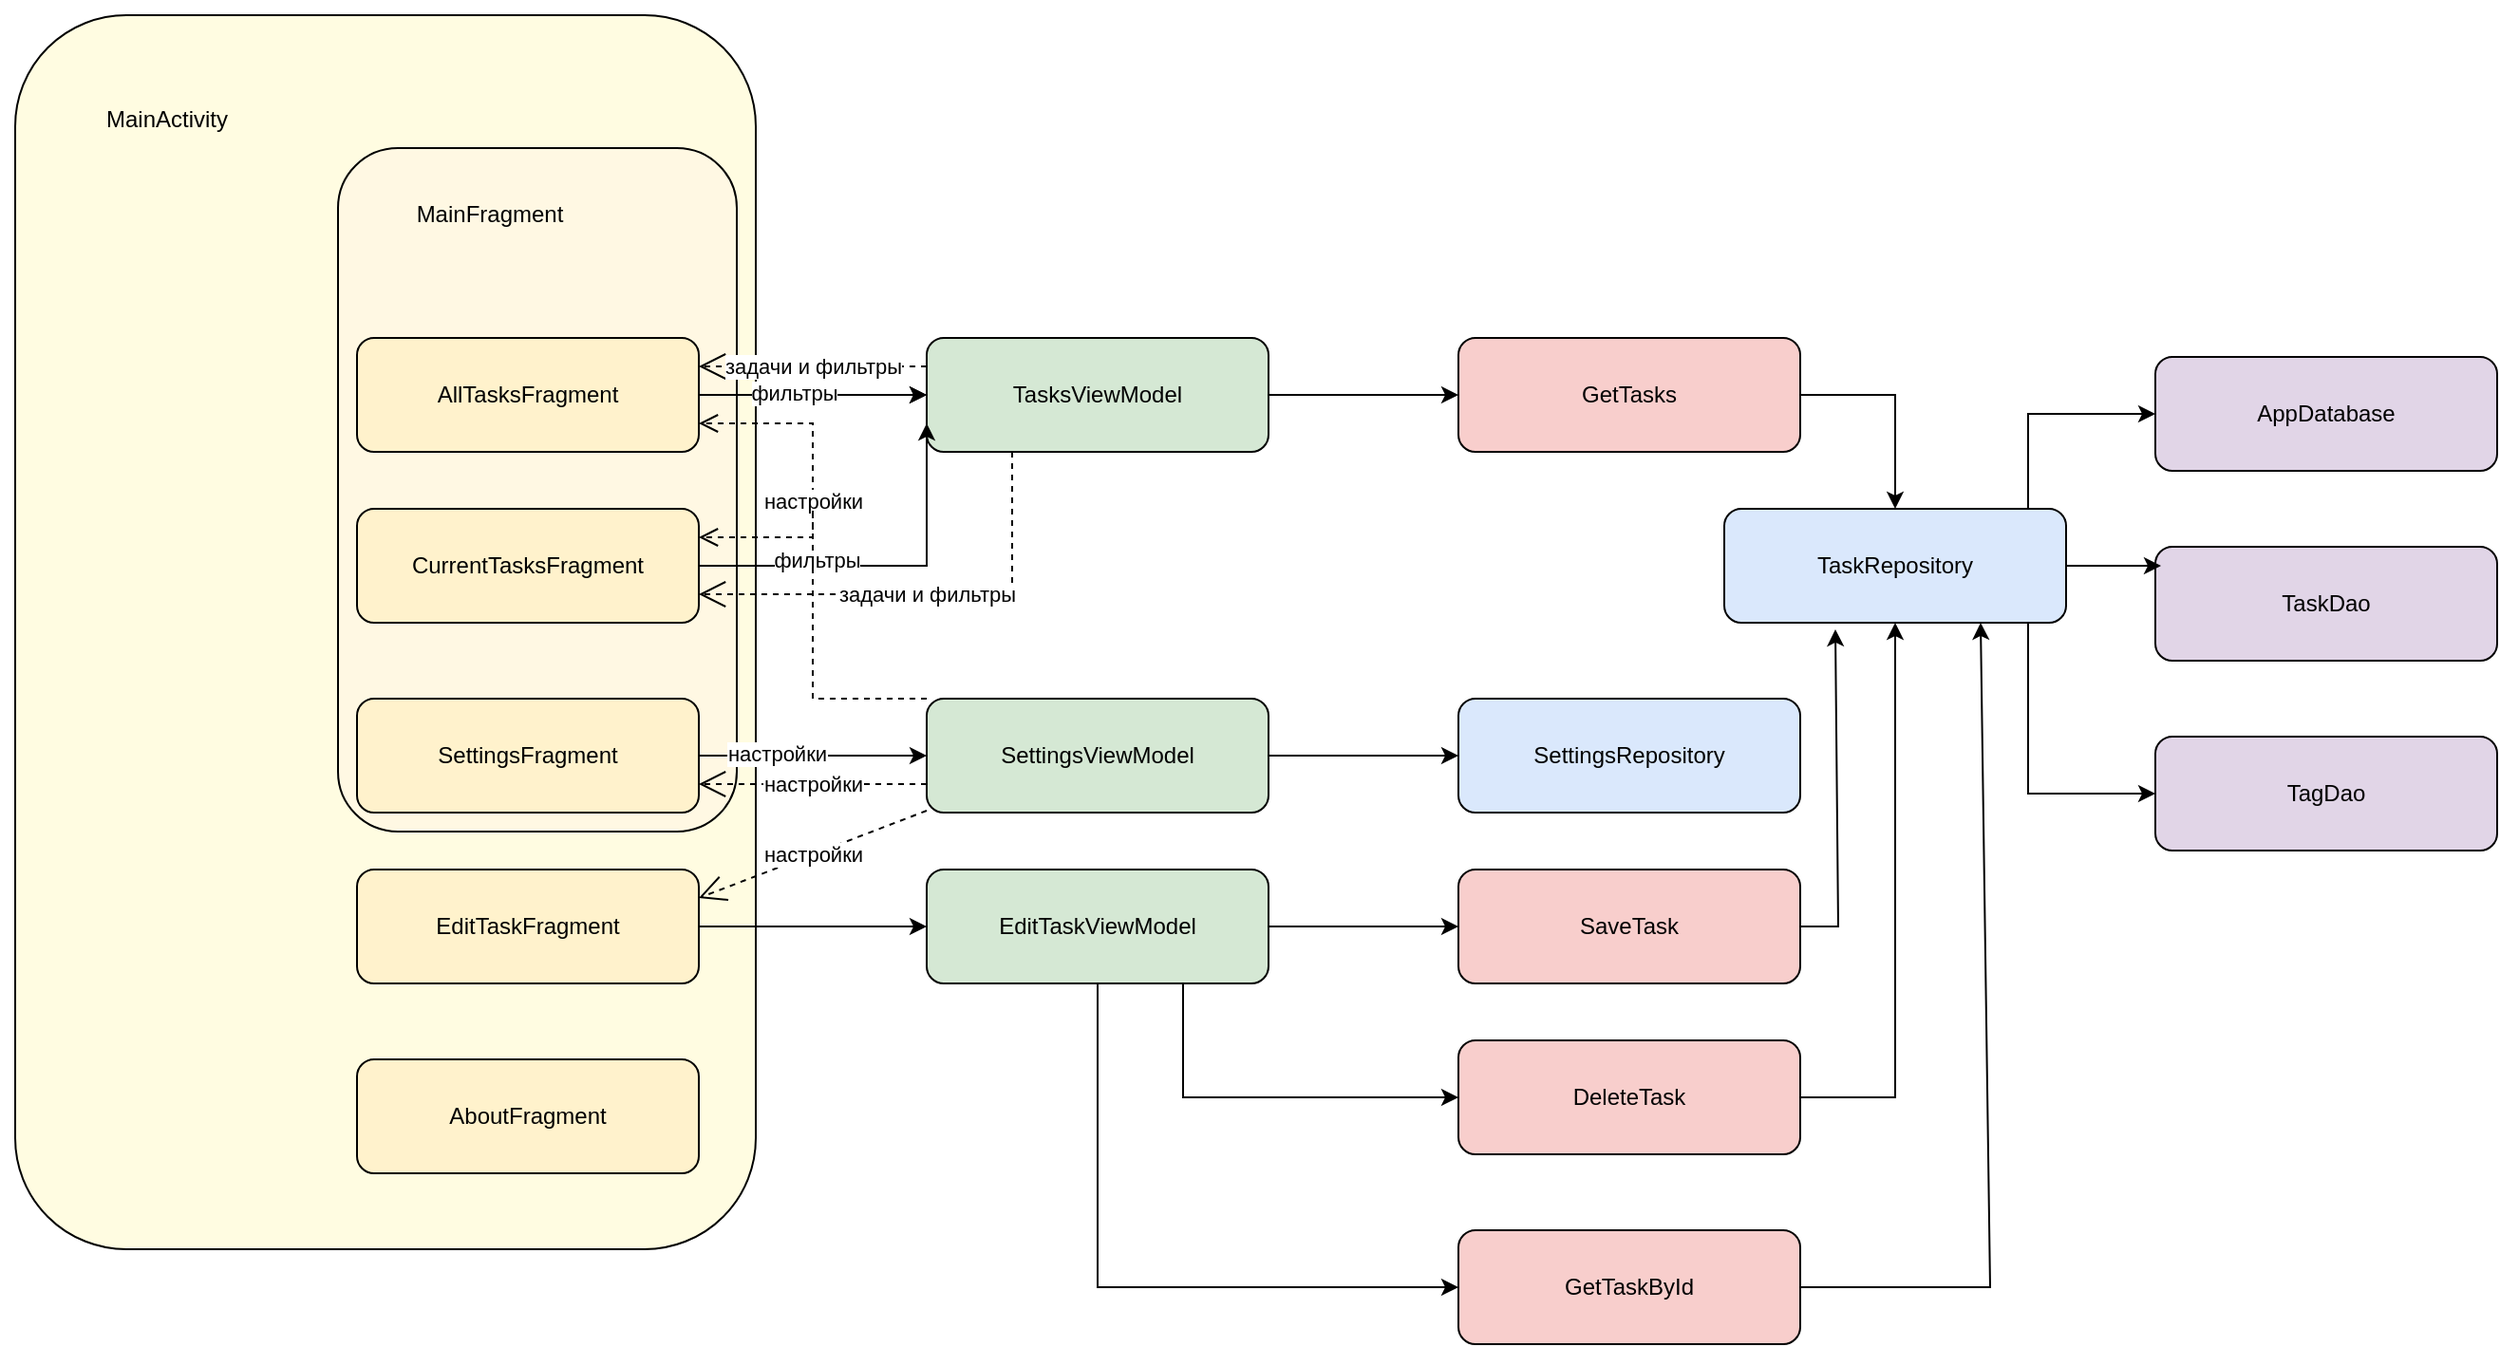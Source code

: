 <mxfile version="27.0.3">
  <diagram name="MVVM Architecture" id="0">
    <mxGraphModel dx="35808" dy="23117" grid="1" gridSize="10" guides="1" tooltips="1" connect="1" arrows="1" fold="1" page="1" pageScale="1" pageWidth="827" pageHeight="1169" math="0" shadow="0">
      <root>
        <mxCell id="0" />
        <mxCell id="1" parent="0" />
        <mxCell id="0bqdGSO88UJsIVDGLCdU-138" value="" style="group" parent="1" vertex="1" connectable="0">
          <mxGeometry width="1307" height="700" as="geometry" />
        </mxCell>
        <mxCell id="100" value="" style="rounded=1;whiteSpace=wrap;html=1;fillColor=#FFFCE1;" parent="0bqdGSO88UJsIVDGLCdU-138" vertex="1">
          <mxGeometry width="390" height="650" as="geometry" />
        </mxCell>
        <mxCell id="101" value="" style="rounded=1;whiteSpace=wrap;html=1;fillColor=#FFF8E3;" parent="0bqdGSO88UJsIVDGLCdU-138" vertex="1">
          <mxGeometry x="170" y="70" width="210" height="360" as="geometry" />
        </mxCell>
        <mxCell id="EK-Y31qdCtn7dHf8NL4--140" value="" style="edgeStyle=orthogonalEdgeStyle;rounded=0;orthogonalLoop=1;jettySize=auto;html=1;" parent="0bqdGSO88UJsIVDGLCdU-138" source="102" target="107" edge="1">
          <mxGeometry relative="1" as="geometry" />
        </mxCell>
        <mxCell id="102" value="AllTasksFragment" style="rounded=1;whiteSpace=wrap;html=1;fillColor=#fff2cc;" parent="0bqdGSO88UJsIVDGLCdU-138" vertex="1">
          <mxGeometry x="180" y="170" width="180" height="60" as="geometry" />
        </mxCell>
        <mxCell id="103" value="CurrentTasksFragment" style="rounded=1;whiteSpace=wrap;html=1;fillColor=#fff2cc;" parent="0bqdGSO88UJsIVDGLCdU-138" vertex="1">
          <mxGeometry x="180" y="260" width="180" height="60" as="geometry" />
        </mxCell>
        <mxCell id="104" value="SettingsFragment" style="rounded=1;whiteSpace=wrap;html=1;fillColor=#fff2cc;" parent="0bqdGSO88UJsIVDGLCdU-138" vertex="1">
          <mxGeometry x="180" y="360" width="180" height="60" as="geometry" />
        </mxCell>
        <mxCell id="105" value="EditTaskFragment" style="rounded=1;whiteSpace=wrap;html=1;fillColor=#fff2cc;" parent="0bqdGSO88UJsIVDGLCdU-138" vertex="1">
          <mxGeometry x="180" y="450" width="180" height="60" as="geometry" />
        </mxCell>
        <mxCell id="106" value="AboutFragment" style="rounded=1;whiteSpace=wrap;html=1;fillColor=#fff2cc;" parent="0bqdGSO88UJsIVDGLCdU-138" vertex="1">
          <mxGeometry x="180" y="550" width="180" height="60" as="geometry" />
        </mxCell>
        <mxCell id="107" value="TasksViewModel" style="rounded=1;whiteSpace=wrap;html=1;fillColor=#d5e8d4;" parent="0bqdGSO88UJsIVDGLCdU-138" vertex="1">
          <mxGeometry x="480" y="170" width="180" height="60" as="geometry" />
        </mxCell>
        <mxCell id="108" value="EditTaskViewModel" style="rounded=1;whiteSpace=wrap;html=1;fillColor=#d5e8d4;" parent="0bqdGSO88UJsIVDGLCdU-138" vertex="1">
          <mxGeometry x="480" y="450" width="180" height="60" as="geometry" />
        </mxCell>
        <mxCell id="109" value="SettingsViewModel" style="rounded=1;whiteSpace=wrap;html=1;fillColor=#d5e8d4;" parent="0bqdGSO88UJsIVDGLCdU-138" vertex="1">
          <mxGeometry x="480" y="360" width="180" height="60" as="geometry" />
        </mxCell>
        <mxCell id="110" value="GetTasks" style="rounded=1;whiteSpace=wrap;html=1;fillColor=#f8cecc;" parent="0bqdGSO88UJsIVDGLCdU-138" vertex="1">
          <mxGeometry x="760" y="170" width="180" height="60" as="geometry" />
        </mxCell>
        <mxCell id="111" value="SaveTask" style="rounded=1;whiteSpace=wrap;html=1;fillColor=#f8cecc;" parent="0bqdGSO88UJsIVDGLCdU-138" vertex="1">
          <mxGeometry x="760" y="450" width="180" height="60" as="geometry" />
        </mxCell>
        <mxCell id="112" value="DeleteTask" style="rounded=1;whiteSpace=wrap;html=1;fillColor=#f8cecc;" parent="0bqdGSO88UJsIVDGLCdU-138" vertex="1">
          <mxGeometry x="760" y="540" width="180" height="60" as="geometry" />
        </mxCell>
        <mxCell id="113" value="GetTaskById" style="rounded=1;whiteSpace=wrap;html=1;fillColor=#f8cecc;" parent="0bqdGSO88UJsIVDGLCdU-138" vertex="1">
          <mxGeometry x="760" y="640" width="180" height="60" as="geometry" />
        </mxCell>
        <mxCell id="114" value="TaskRepository" style="rounded=1;whiteSpace=wrap;html=1;fillColor=#dae8fc;" parent="0bqdGSO88UJsIVDGLCdU-138" vertex="1">
          <mxGeometry x="900" y="260" width="180" height="60" as="geometry" />
        </mxCell>
        <mxCell id="115" value="AppDatabase" style="rounded=1;whiteSpace=wrap;html=1;fillColor=#e1d5e7;" parent="0bqdGSO88UJsIVDGLCdU-138" vertex="1">
          <mxGeometry x="1127" y="180" width="180" height="60" as="geometry" />
        </mxCell>
        <mxCell id="116" value="TaskDao" style="rounded=1;whiteSpace=wrap;html=1;fillColor=#e1d5e7;" parent="0bqdGSO88UJsIVDGLCdU-138" vertex="1">
          <mxGeometry x="1127" y="280" width="180" height="60" as="geometry" />
        </mxCell>
        <mxCell id="117" value="TagDao" style="rounded=1;whiteSpace=wrap;html=1;fillColor=#e1d5e7;" parent="0bqdGSO88UJsIVDGLCdU-138" vertex="1">
          <mxGeometry x="1127" y="380" width="180" height="60" as="geometry" />
        </mxCell>
        <mxCell id="EK-Y31qdCtn7dHf8NL4--139" value="" style="endArrow=classic;html=1;rounded=0;entryX=0;entryY=0.5;entryDx=0;entryDy=0;" parent="0bqdGSO88UJsIVDGLCdU-138" target="107" edge="1">
          <mxGeometry width="50" height="50" relative="1" as="geometry">
            <mxPoint x="360" y="200" as="sourcePoint" />
            <mxPoint x="410" y="150" as="targetPoint" />
            <Array as="points" />
          </mxGeometry>
        </mxCell>
        <mxCell id="EK-Y31qdCtn7dHf8NL4--158" value="фильтры" style="edgeLabel;html=1;align=center;verticalAlign=middle;resizable=0;points=[];" parent="EK-Y31qdCtn7dHf8NL4--139" vertex="1" connectable="0">
          <mxGeometry x="-0.171" y="1" relative="1" as="geometry">
            <mxPoint as="offset" />
          </mxGeometry>
        </mxCell>
        <mxCell id="EK-Y31qdCtn7dHf8NL4--142" value="" style="endArrow=classic;html=1;rounded=0;entryX=0;entryY=0.75;entryDx=0;entryDy=0;" parent="0bqdGSO88UJsIVDGLCdU-138" target="107" edge="1">
          <mxGeometry width="50" height="50" relative="1" as="geometry">
            <mxPoint x="360" y="290" as="sourcePoint" />
            <mxPoint x="410" y="240" as="targetPoint" />
            <Array as="points">
              <mxPoint x="380" y="290" />
              <mxPoint x="480" y="290" />
            </Array>
          </mxGeometry>
        </mxCell>
        <mxCell id="EK-Y31qdCtn7dHf8NL4--144" value="" style="endArrow=classic;html=1;rounded=0;entryX=0;entryY=0.5;entryDx=0;entryDy=0;" parent="0bqdGSO88UJsIVDGLCdU-138" target="108" edge="1">
          <mxGeometry width="50" height="50" relative="1" as="geometry">
            <mxPoint x="360" y="480" as="sourcePoint" />
            <mxPoint x="410" y="430" as="targetPoint" />
          </mxGeometry>
        </mxCell>
        <mxCell id="EK-Y31qdCtn7dHf8NL4--145" value="" style="endArrow=classic;html=1;rounded=0;entryX=0;entryY=0.5;entryDx=0;entryDy=0;exitX=1;exitY=0.5;exitDx=0;exitDy=0;" parent="0bqdGSO88UJsIVDGLCdU-138" source="107" target="110" edge="1">
          <mxGeometry width="50" height="50" relative="1" as="geometry">
            <mxPoint x="670" y="200" as="sourcePoint" />
            <mxPoint x="650" y="150" as="targetPoint" />
          </mxGeometry>
        </mxCell>
        <mxCell id="EK-Y31qdCtn7dHf8NL4--146" value="" style="endArrow=classic;html=1;rounded=0;entryX=0;entryY=0.5;entryDx=0;entryDy=0;exitX=1;exitY=0.5;exitDx=0;exitDy=0;" parent="0bqdGSO88UJsIVDGLCdU-138" source="108" target="111" edge="1">
          <mxGeometry width="50" height="50" relative="1" as="geometry">
            <mxPoint x="700" y="480" as="sourcePoint" />
            <mxPoint x="750" y="430" as="targetPoint" />
          </mxGeometry>
        </mxCell>
        <mxCell id="EK-Y31qdCtn7dHf8NL4--147" value="" style="endArrow=classic;html=1;rounded=0;entryX=0;entryY=0.5;entryDx=0;entryDy=0;exitX=0.75;exitY=1;exitDx=0;exitDy=0;" parent="0bqdGSO88UJsIVDGLCdU-138" source="108" target="112" edge="1">
          <mxGeometry width="50" height="50" relative="1" as="geometry">
            <mxPoint x="700" y="500" as="sourcePoint" />
            <mxPoint x="750" y="450" as="targetPoint" />
            <Array as="points">
              <mxPoint x="615" y="570" />
            </Array>
          </mxGeometry>
        </mxCell>
        <mxCell id="EK-Y31qdCtn7dHf8NL4--148" value="" style="endArrow=classic;html=1;rounded=0;entryX=0;entryY=0.5;entryDx=0;entryDy=0;exitX=0.5;exitY=1;exitDx=0;exitDy=0;" parent="0bqdGSO88UJsIVDGLCdU-138" source="108" target="113" edge="1">
          <mxGeometry width="50" height="50" relative="1" as="geometry">
            <mxPoint x="680" y="510" as="sourcePoint" />
            <mxPoint x="730" y="460" as="targetPoint" />
            <Array as="points">
              <mxPoint x="570" y="670" />
            </Array>
          </mxGeometry>
        </mxCell>
        <mxCell id="EK-Y31qdCtn7dHf8NL4--150" value="SettingsRepository" style="rounded=1;whiteSpace=wrap;html=1;fillColor=#dae8fc;" parent="0bqdGSO88UJsIVDGLCdU-138" vertex="1">
          <mxGeometry x="760" y="360" width="180" height="60" as="geometry" />
        </mxCell>
        <mxCell id="EK-Y31qdCtn7dHf8NL4--151" value="" style="endArrow=classic;html=1;rounded=0;entryX=0;entryY=0.5;entryDx=0;entryDy=0;" parent="0bqdGSO88UJsIVDGLCdU-138" target="109" edge="1">
          <mxGeometry width="50" height="50" relative="1" as="geometry">
            <mxPoint x="360" y="390" as="sourcePoint" />
            <mxPoint x="410" y="340" as="targetPoint" />
          </mxGeometry>
        </mxCell>
        <mxCell id="EK-Y31qdCtn7dHf8NL4--165" value="настройки" style="edgeLabel;html=1;align=center;verticalAlign=middle;resizable=0;points=[];" parent="EK-Y31qdCtn7dHf8NL4--151" vertex="1" connectable="0">
          <mxGeometry x="-0.316" y="1" relative="1" as="geometry">
            <mxPoint as="offset" />
          </mxGeometry>
        </mxCell>
        <mxCell id="EK-Y31qdCtn7dHf8NL4--152" value="" style="endArrow=classic;html=1;rounded=0;entryX=0;entryY=0.5;entryDx=0;entryDy=0;" parent="0bqdGSO88UJsIVDGLCdU-138" target="EK-Y31qdCtn7dHf8NL4--150" edge="1">
          <mxGeometry width="50" height="50" relative="1" as="geometry">
            <mxPoint x="660" y="390" as="sourcePoint" />
            <mxPoint x="650" y="340" as="targetPoint" />
          </mxGeometry>
        </mxCell>
        <mxCell id="EK-Y31qdCtn7dHf8NL4--153" value="" style="endArrow=classic;html=1;rounded=0;entryX=0.5;entryY=0;entryDx=0;entryDy=0;" parent="0bqdGSO88UJsIVDGLCdU-138" target="114" edge="1">
          <mxGeometry width="50" height="50" relative="1" as="geometry">
            <mxPoint x="940" y="200" as="sourcePoint" />
            <mxPoint x="890" y="150" as="targetPoint" />
            <Array as="points">
              <mxPoint x="990" y="200" />
            </Array>
          </mxGeometry>
        </mxCell>
        <mxCell id="EK-Y31qdCtn7dHf8NL4--154" value="" style="endArrow=classic;html=1;rounded=0;entryX=0.325;entryY=1.058;entryDx=0;entryDy=0;entryPerimeter=0;" parent="0bqdGSO88UJsIVDGLCdU-138" target="114" edge="1">
          <mxGeometry width="50" height="50" relative="1" as="geometry">
            <mxPoint x="940" y="480" as="sourcePoint" />
            <mxPoint x="890" y="430" as="targetPoint" />
            <Array as="points">
              <mxPoint x="960" y="480" />
            </Array>
          </mxGeometry>
        </mxCell>
        <mxCell id="EK-Y31qdCtn7dHf8NL4--155" value="" style="endArrow=classic;html=1;rounded=0;exitX=1;exitY=0.5;exitDx=0;exitDy=0;entryX=0.5;entryY=1;entryDx=0;entryDy=0;" parent="0bqdGSO88UJsIVDGLCdU-138" source="112" target="114" edge="1">
          <mxGeometry width="50" height="50" relative="1" as="geometry">
            <mxPoint x="630" y="520" as="sourcePoint" />
            <mxPoint x="680" y="470" as="targetPoint" />
            <Array as="points">
              <mxPoint x="990" y="570" />
            </Array>
          </mxGeometry>
        </mxCell>
        <mxCell id="EK-Y31qdCtn7dHf8NL4--156" value="" style="endArrow=classic;html=1;rounded=0;exitX=1;exitY=0.5;exitDx=0;exitDy=0;entryX=0.75;entryY=1;entryDx=0;entryDy=0;" parent="0bqdGSO88UJsIVDGLCdU-138" source="113" target="114" edge="1">
          <mxGeometry width="50" height="50" relative="1" as="geometry">
            <mxPoint x="630" y="520" as="sourcePoint" />
            <mxPoint x="680" y="470" as="targetPoint" />
            <Array as="points">
              <mxPoint x="1040" y="670" />
            </Array>
          </mxGeometry>
        </mxCell>
        <mxCell id="EK-Y31qdCtn7dHf8NL4--157" value="задачи и фильтры" style="endArrow=open;endSize=12;dashed=1;html=1;rounded=0;entryX=1;entryY=0.25;entryDx=0;entryDy=0;exitX=0;exitY=0.25;exitDx=0;exitDy=0;" parent="0bqdGSO88UJsIVDGLCdU-138" source="107" target="102" edge="1">
          <mxGeometry width="160" relative="1" as="geometry">
            <mxPoint x="430" y="190" as="sourcePoint" />
            <mxPoint x="590" y="190" as="targetPoint" />
            <mxPoint as="offset" />
          </mxGeometry>
        </mxCell>
        <mxCell id="EK-Y31qdCtn7dHf8NL4--159" value="фильтры" style="edgeLabel;html=1;align=center;verticalAlign=middle;resizable=0;points=[];" parent="0bqdGSO88UJsIVDGLCdU-138" vertex="1" connectable="0">
          <mxGeometry x="420" y="250" as="geometry">
            <mxPoint x="2" y="37" as="offset" />
          </mxGeometry>
        </mxCell>
        <mxCell id="EK-Y31qdCtn7dHf8NL4--161" value="задачи и фильтры" style="endArrow=open;endSize=12;dashed=1;html=1;rounded=0;entryX=1;entryY=0.75;entryDx=0;entryDy=0;exitX=0.25;exitY=1;exitDx=0;exitDy=0;" parent="0bqdGSO88UJsIVDGLCdU-138" source="107" target="103" edge="1">
          <mxGeometry width="160" relative="1" as="geometry">
            <mxPoint x="490" y="195" as="sourcePoint" />
            <mxPoint x="370" y="195" as="targetPoint" />
            <mxPoint as="offset" />
            <Array as="points">
              <mxPoint x="525" y="305" />
            </Array>
          </mxGeometry>
        </mxCell>
        <mxCell id="EK-Y31qdCtn7dHf8NL4--162" value="настройки" style="html=1;verticalAlign=bottom;endArrow=open;dashed=1;endSize=8;curved=0;rounded=0;exitX=0;exitY=0;exitDx=0;exitDy=0;entryX=1;entryY=0.75;entryDx=0;entryDy=0;" parent="0bqdGSO88UJsIVDGLCdU-138" source="109" target="102" edge="1">
          <mxGeometry x="0.171" relative="1" as="geometry">
            <mxPoint x="550" y="330" as="sourcePoint" />
            <mxPoint x="470" y="330" as="targetPoint" />
            <Array as="points">
              <mxPoint x="420" y="360" />
              <mxPoint x="420" y="260" />
              <mxPoint x="420" y="215" />
            </Array>
            <mxPoint as="offset" />
          </mxGeometry>
        </mxCell>
        <mxCell id="EK-Y31qdCtn7dHf8NL4--164" value="" style="html=1;verticalAlign=bottom;endArrow=open;dashed=1;endSize=8;curved=0;rounded=0;exitX=0;exitY=0;exitDx=0;exitDy=0;entryX=1;entryY=0.25;entryDx=0;entryDy=0;" parent="0bqdGSO88UJsIVDGLCdU-138" target="103" edge="1">
          <mxGeometry x="0.171" relative="1" as="geometry">
            <mxPoint x="420" y="360" as="sourcePoint" />
            <mxPoint x="360" y="215" as="targetPoint" />
            <Array as="points">
              <mxPoint x="420" y="340" />
              <mxPoint x="420" y="260" />
              <mxPoint x="420" y="275" />
            </Array>
            <mxPoint as="offset" />
          </mxGeometry>
        </mxCell>
        <mxCell id="EK-Y31qdCtn7dHf8NL4--166" value="настройки" style="endArrow=open;endSize=12;dashed=1;html=1;rounded=0;entryX=1;entryY=0.75;entryDx=0;entryDy=0;exitX=0;exitY=0.75;exitDx=0;exitDy=0;" parent="0bqdGSO88UJsIVDGLCdU-138" source="109" target="104" edge="1">
          <mxGeometry width="160" relative="1" as="geometry">
            <mxPoint x="490" y="330" as="sourcePoint" />
            <mxPoint x="650" y="330" as="targetPoint" />
          </mxGeometry>
        </mxCell>
        <mxCell id="EK-Y31qdCtn7dHf8NL4--167" value="настройки" style="endArrow=open;endSize=12;dashed=1;html=1;rounded=0;entryX=1;entryY=0.25;entryDx=0;entryDy=0;exitX=0;exitY=0.75;exitDx=0;exitDy=0;" parent="0bqdGSO88UJsIVDGLCdU-138" target="105" edge="1">
          <mxGeometry width="160" relative="1" as="geometry">
            <mxPoint x="480" y="419" as="sourcePoint" />
            <mxPoint x="360" y="419" as="targetPoint" />
          </mxGeometry>
        </mxCell>
        <mxCell id="EK-Y31qdCtn7dHf8NL4--169" value="" style="endArrow=classic;html=1;rounded=0;entryX=0;entryY=0.5;entryDx=0;entryDy=0;" parent="0bqdGSO88UJsIVDGLCdU-138" target="115" edge="1">
          <mxGeometry width="50" height="50" relative="1" as="geometry">
            <mxPoint x="1060" y="260" as="sourcePoint" />
            <mxPoint x="1110" y="210" as="targetPoint" />
            <Array as="points">
              <mxPoint x="1060" y="210" />
            </Array>
          </mxGeometry>
        </mxCell>
        <mxCell id="EK-Y31qdCtn7dHf8NL4--170" value="" style="endArrow=classic;html=1;rounded=0;" parent="0bqdGSO88UJsIVDGLCdU-138" edge="1">
          <mxGeometry width="50" height="50" relative="1" as="geometry">
            <mxPoint x="1080" y="290" as="sourcePoint" />
            <mxPoint x="1130" y="290" as="targetPoint" />
          </mxGeometry>
        </mxCell>
        <mxCell id="EK-Y31qdCtn7dHf8NL4--171" value="" style="endArrow=classic;html=1;rounded=0;entryX=0;entryY=0.5;entryDx=0;entryDy=0;" parent="0bqdGSO88UJsIVDGLCdU-138" target="117" edge="1">
          <mxGeometry width="50" height="50" relative="1" as="geometry">
            <mxPoint x="1060" y="320" as="sourcePoint" />
            <mxPoint x="1110" y="270" as="targetPoint" />
            <Array as="points">
              <mxPoint x="1060" y="410" />
            </Array>
          </mxGeometry>
        </mxCell>
        <mxCell id="EK-Y31qdCtn7dHf8NL4--173" value="MainFragment" style="text;html=1;align=center;verticalAlign=middle;whiteSpace=wrap;rounded=0;" parent="0bqdGSO88UJsIVDGLCdU-138" vertex="1">
          <mxGeometry x="200" y="90" width="100" height="30" as="geometry" />
        </mxCell>
        <mxCell id="EK-Y31qdCtn7dHf8NL4--174" value="MainActivity" style="text;html=1;align=center;verticalAlign=middle;whiteSpace=wrap;rounded=0;" parent="0bqdGSO88UJsIVDGLCdU-138" vertex="1">
          <mxGeometry x="50" y="40" width="60" height="30" as="geometry" />
        </mxCell>
        <mxCell id="118" style="endArrow=block;html=1;strokeColor=#000000;" parent="0bqdGSO88UJsIVDGLCdU-138" source="100" target="101" edge="1" />
        <mxCell id="119" style="endArrow=block;html=1;strokeColor=#000000;" parent="0bqdGSO88UJsIVDGLCdU-138" source="101" target="102" edge="1" />
        <mxCell id="120" style="endArrow=block;html=1;strokeColor=#000000;" parent="0bqdGSO88UJsIVDGLCdU-138" source="101" target="103" edge="1" />
        <mxCell id="121" style="endArrow=block;html=1;strokeColor=#000000;" parent="0bqdGSO88UJsIVDGLCdU-138" source="101" target="104" edge="1" />
        <mxCell id="122" style="endArrow=block;html=1;strokeColor=#000000;" parent="0bqdGSO88UJsIVDGLCdU-138" source="102" target="107" edge="1" />
        <mxCell id="123" style="endArrow=block;html=1;strokeColor=#000000;" parent="0bqdGSO88UJsIVDGLCdU-138" source="103" target="107" edge="1" />
        <mxCell id="125" style="endArrow=block;html=1;strokeColor=#000000;" parent="0bqdGSO88UJsIVDGLCdU-138" source="105" target="108" edge="1" />
        <mxCell id="124" style="endArrow=block;html=1;strokeColor=#000000;" parent="0bqdGSO88UJsIVDGLCdU-138" source="104" target="109" edge="1" />
        <mxCell id="126" style="endArrow=block;html=1;strokeColor=#000000;" parent="0bqdGSO88UJsIVDGLCdU-138" source="107" target="110" edge="1" />
        <mxCell id="127" style="endArrow=block;html=1;strokeColor=#000000;" parent="0bqdGSO88UJsIVDGLCdU-138" source="107" target="111" edge="1" />
        <mxCell id="130" style="endArrow=block;html=1;strokeColor=#000000;" parent="0bqdGSO88UJsIVDGLCdU-138" source="108" target="111" edge="1" />
        <mxCell id="128" style="endArrow=block;html=1;strokeColor=#000000;" parent="0bqdGSO88UJsIVDGLCdU-138" source="107" target="112" edge="1" />
        <mxCell id="131" style="endArrow=block;html=1;strokeColor=#000000;" parent="0bqdGSO88UJsIVDGLCdU-138" source="108" target="112" edge="1" />
        <mxCell id="129" style="endArrow=block;html=1;strokeColor=#000000;" parent="0bqdGSO88UJsIVDGLCdU-138" source="108" target="113" edge="1" />
        <mxCell id="132" style="endArrow=block;html=1;strokeColor=#000000;" parent="0bqdGSO88UJsIVDGLCdU-138" source="110" target="114" edge="1" />
        <mxCell id="133" style="endArrow=block;html=1;strokeColor=#000000;" parent="0bqdGSO88UJsIVDGLCdU-138" source="111" target="114" edge="1" />
        <mxCell id="134" style="endArrow=block;html=1;strokeColor=#000000;" parent="0bqdGSO88UJsIVDGLCdU-138" source="112" target="114" edge="1" />
        <mxCell id="135" style="endArrow=block;html=1;strokeColor=#000000;" parent="0bqdGSO88UJsIVDGLCdU-138" source="113" target="114" edge="1" />
        <mxCell id="136" style="endArrow=block;html=1;strokeColor=#000000;" parent="0bqdGSO88UJsIVDGLCdU-138" source="114" target="115" edge="1" />
        <mxCell id="137" style="endArrow=block;html=1;strokeColor=#000000;" parent="0bqdGSO88UJsIVDGLCdU-138" source="115" target="116" edge="1" />
        <mxCell id="138" style="endArrow=block;html=1;strokeColor=#000000;" parent="0bqdGSO88UJsIVDGLCdU-138" source="115" target="117" edge="1" />
      </root>
    </mxGraphModel>
  </diagram>
</mxfile>
